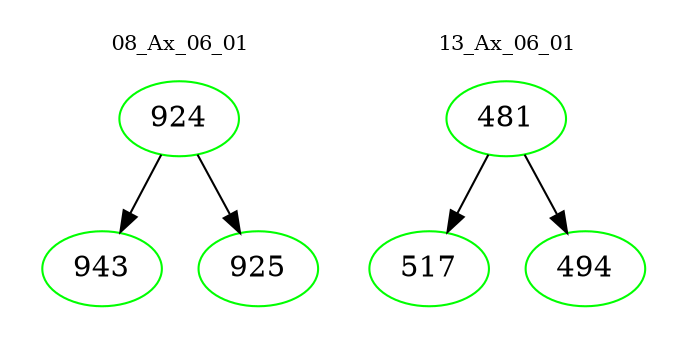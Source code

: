 digraph{
subgraph cluster_0 {
color = white
label = "08_Ax_06_01";
fontsize=10;
T0_924 [label="924", color="green"]
T0_924 -> T0_943 [color="black"]
T0_943 [label="943", color="green"]
T0_924 -> T0_925 [color="black"]
T0_925 [label="925", color="green"]
}
subgraph cluster_1 {
color = white
label = "13_Ax_06_01";
fontsize=10;
T1_481 [label="481", color="green"]
T1_481 -> T1_517 [color="black"]
T1_517 [label="517", color="green"]
T1_481 -> T1_494 [color="black"]
T1_494 [label="494", color="green"]
}
}
